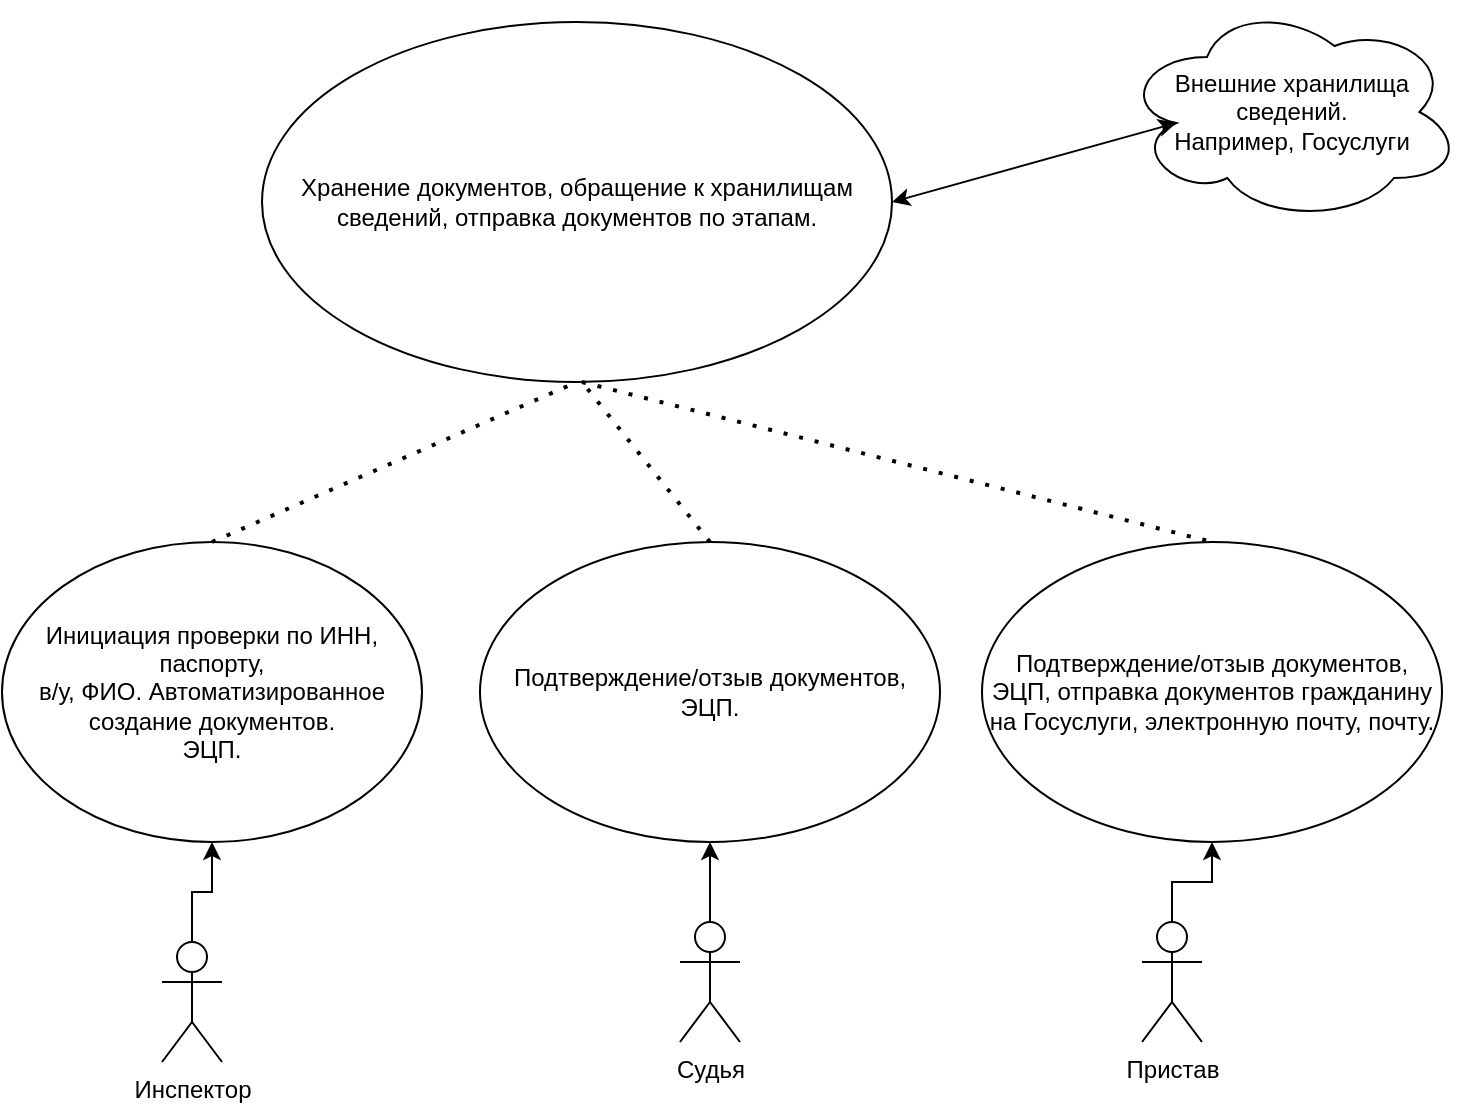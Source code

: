 <mxfile version="14.0.3" type="github">
  <diagram id="gwRBMSphsSHNI5ecZo6i" name="Page-1">
    <mxGraphModel dx="1422" dy="794" grid="1" gridSize="10" guides="1" tooltips="1" connect="1" arrows="1" fold="1" page="1" pageScale="1" pageWidth="827" pageHeight="1169" math="0" shadow="0">
      <root>
        <mxCell id="0" />
        <mxCell id="1" parent="0" />
        <mxCell id="dLX5uv0-AtSkyxZvMrcc-9" value="" style="edgeStyle=orthogonalEdgeStyle;rounded=0;orthogonalLoop=1;jettySize=auto;html=1;" edge="1" parent="1" source="dLX5uv0-AtSkyxZvMrcc-1" target="dLX5uv0-AtSkyxZvMrcc-8">
          <mxGeometry relative="1" as="geometry" />
        </mxCell>
        <mxCell id="dLX5uv0-AtSkyxZvMrcc-1" value="Инспектор" style="shape=umlActor;verticalLabelPosition=bottom;verticalAlign=top;html=1;outlineConnect=0;" vertex="1" parent="1">
          <mxGeometry x="140" y="510" width="30" height="60" as="geometry" />
        </mxCell>
        <mxCell id="dLX5uv0-AtSkyxZvMrcc-16" value="" style="edgeStyle=orthogonalEdgeStyle;rounded=0;orthogonalLoop=1;jettySize=auto;html=1;" edge="1" parent="1" source="dLX5uv0-AtSkyxZvMrcc-2" target="dLX5uv0-AtSkyxZvMrcc-12">
          <mxGeometry relative="1" as="geometry" />
        </mxCell>
        <mxCell id="dLX5uv0-AtSkyxZvMrcc-2" value="Судья" style="shape=umlActor;verticalLabelPosition=bottom;verticalAlign=top;html=1;outlineConnect=0;" vertex="1" parent="1">
          <mxGeometry x="399" y="500" width="30" height="60" as="geometry" />
        </mxCell>
        <mxCell id="dLX5uv0-AtSkyxZvMrcc-17" value="" style="edgeStyle=orthogonalEdgeStyle;rounded=0;orthogonalLoop=1;jettySize=auto;html=1;" edge="1" parent="1" source="dLX5uv0-AtSkyxZvMrcc-3" target="dLX5uv0-AtSkyxZvMrcc-13">
          <mxGeometry relative="1" as="geometry" />
        </mxCell>
        <mxCell id="dLX5uv0-AtSkyxZvMrcc-3" value="Пристав" style="shape=umlActor;verticalLabelPosition=bottom;verticalAlign=top;html=1;outlineConnect=0;" vertex="1" parent="1">
          <mxGeometry x="630" y="500" width="30" height="60" as="geometry" />
        </mxCell>
        <mxCell id="dLX5uv0-AtSkyxZvMrcc-8" value="Инициация проверки по ИНН, паспорту, &lt;br&gt;в/у, ФИО. Автоматизированное создание документов.&lt;br&gt;ЭЦП." style="ellipse;whiteSpace=wrap;html=1;" vertex="1" parent="1">
          <mxGeometry x="60" y="310" width="210" height="150" as="geometry" />
        </mxCell>
        <mxCell id="dLX5uv0-AtSkyxZvMrcc-10" value="Хранение документов, обращение к хранилищам сведений, отправка документов по этапам." style="ellipse;whiteSpace=wrap;html=1;" vertex="1" parent="1">
          <mxGeometry x="190" y="50" width="315" height="180" as="geometry" />
        </mxCell>
        <mxCell id="dLX5uv0-AtSkyxZvMrcc-11" value="" style="endArrow=none;dashed=1;html=1;dashPattern=1 3;strokeWidth=2;entryX=0.5;entryY=1;entryDx=0;entryDy=0;exitX=0.5;exitY=0;exitDx=0;exitDy=0;" edge="1" parent="1" source="dLX5uv0-AtSkyxZvMrcc-8" target="dLX5uv0-AtSkyxZvMrcc-10">
          <mxGeometry width="50" height="50" relative="1" as="geometry">
            <mxPoint x="390" y="390" as="sourcePoint" />
            <mxPoint x="440" y="340" as="targetPoint" />
          </mxGeometry>
        </mxCell>
        <mxCell id="dLX5uv0-AtSkyxZvMrcc-12" value="Подтверждение/отзыв документов, ЭЦП." style="ellipse;whiteSpace=wrap;html=1;" vertex="1" parent="1">
          <mxGeometry x="299" y="310" width="230" height="150" as="geometry" />
        </mxCell>
        <mxCell id="dLX5uv0-AtSkyxZvMrcc-13" value="Подтверждение/отзыв документов, ЭЦП, отправка документов гражданину на Госуслуги, электронную почту, почту." style="ellipse;whiteSpace=wrap;html=1;" vertex="1" parent="1">
          <mxGeometry x="550" y="310" width="230" height="150" as="geometry" />
        </mxCell>
        <mxCell id="dLX5uv0-AtSkyxZvMrcc-14" value="" style="endArrow=none;dashed=1;html=1;dashPattern=1 3;strokeWidth=2;exitX=0.5;exitY=0;exitDx=0;exitDy=0;" edge="1" parent="1" source="dLX5uv0-AtSkyxZvMrcc-12">
          <mxGeometry width="50" height="50" relative="1" as="geometry">
            <mxPoint x="390" y="380" as="sourcePoint" />
            <mxPoint x="350" y="230" as="targetPoint" />
          </mxGeometry>
        </mxCell>
        <mxCell id="dLX5uv0-AtSkyxZvMrcc-15" value="" style="endArrow=none;dashed=1;html=1;dashPattern=1 3;strokeWidth=2;entryX=0.5;entryY=0;entryDx=0;entryDy=0;" edge="1" parent="1" target="dLX5uv0-AtSkyxZvMrcc-13">
          <mxGeometry width="50" height="50" relative="1" as="geometry">
            <mxPoint x="350" y="230" as="sourcePoint" />
            <mxPoint x="440" y="330" as="targetPoint" />
          </mxGeometry>
        </mxCell>
        <mxCell id="dLX5uv0-AtSkyxZvMrcc-19" value="Внешние хранилища сведений. &lt;br&gt;Например, Госуслуги" style="ellipse;shape=cloud;whiteSpace=wrap;html=1;" vertex="1" parent="1">
          <mxGeometry x="620" y="40" width="170" height="110" as="geometry" />
        </mxCell>
        <mxCell id="dLX5uv0-AtSkyxZvMrcc-20" value="" style="endArrow=classic;startArrow=classic;html=1;entryX=0.16;entryY=0.55;entryDx=0;entryDy=0;entryPerimeter=0;exitX=1;exitY=0.5;exitDx=0;exitDy=0;" edge="1" parent="1" source="dLX5uv0-AtSkyxZvMrcc-10" target="dLX5uv0-AtSkyxZvMrcc-19">
          <mxGeometry width="50" height="50" relative="1" as="geometry">
            <mxPoint x="390" y="360" as="sourcePoint" />
            <mxPoint x="440" y="310" as="targetPoint" />
          </mxGeometry>
        </mxCell>
      </root>
    </mxGraphModel>
  </diagram>
</mxfile>
